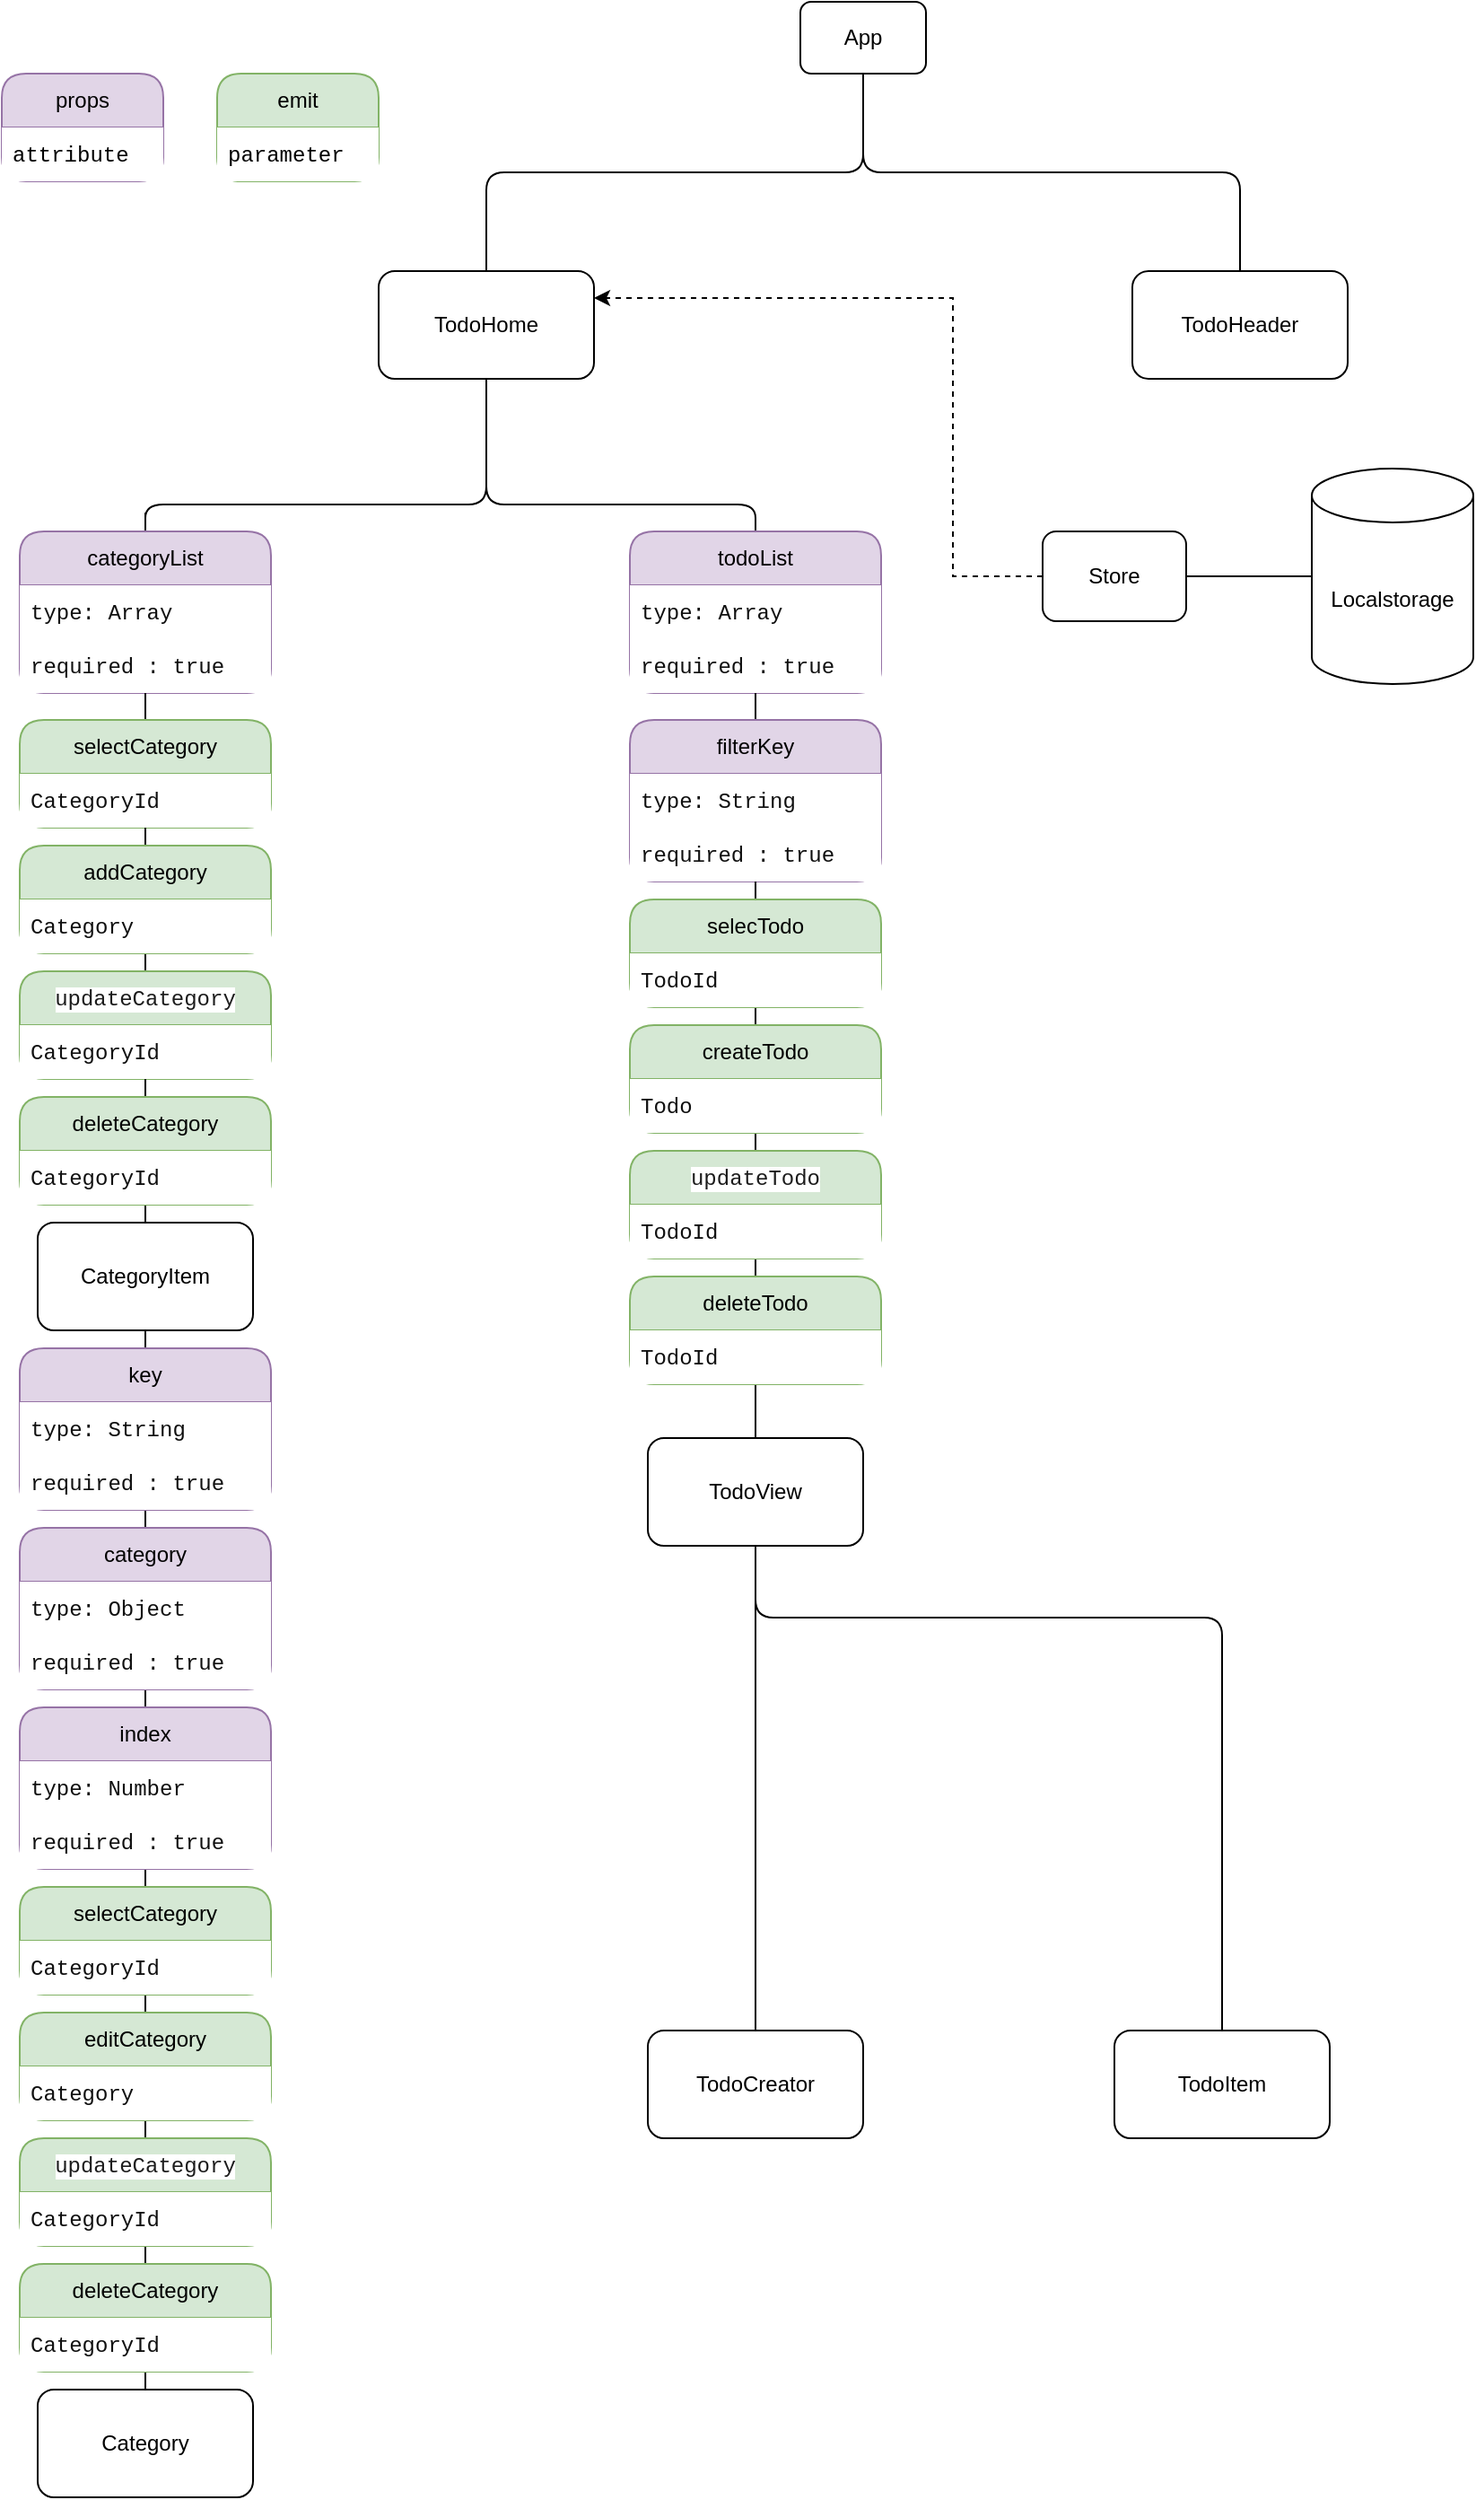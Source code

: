 <mxfile version="22.1.17" type="github">
  <diagram name="Page-1" id="5f0bae14-7c28-e335-631c-24af17079c00">
    <mxGraphModel dx="1122" dy="718" grid="1" gridSize="10" guides="1" tooltips="1" connect="1" arrows="1" fold="1" page="1" pageScale="1" pageWidth="1100" pageHeight="850" background="none" math="0" shadow="0">
      <root>
        <mxCell id="0" />
        <mxCell id="1" parent="0" />
        <mxCell id="CZvcMUB-1KZmVu1kyQ07-2" style="edgeStyle=orthogonalEdgeStyle;rounded=1;orthogonalLoop=1;jettySize=auto;html=1;exitX=0.5;exitY=1;exitDx=0;exitDy=0;entryX=0.5;entryY=0;entryDx=0;entryDy=0;curved=0;endArrow=none;endFill=0;" parent="1" source="CZvcMUB-1KZmVu1kyQ07-1" target="CZvcMUB-1KZmVu1kyQ07-3" edge="1">
          <mxGeometry relative="1" as="geometry">
            <mxPoint x="240" y="240" as="targetPoint" />
          </mxGeometry>
        </mxCell>
        <mxCell id="CZvcMUB-1KZmVu1kyQ07-5" style="edgeStyle=orthogonalEdgeStyle;rounded=1;orthogonalLoop=1;jettySize=auto;html=1;exitX=0.5;exitY=1;exitDx=0;exitDy=0;entryX=0.5;entryY=0;entryDx=0;entryDy=0;curved=0;endArrow=none;endFill=0;" parent="1" source="CZvcMUB-1KZmVu1kyQ07-1" target="CZvcMUB-1KZmVu1kyQ07-4" edge="1">
          <mxGeometry relative="1" as="geometry" />
        </mxCell>
        <mxCell id="CZvcMUB-1KZmVu1kyQ07-1" value="App" style="rounded=1;whiteSpace=wrap;html=1;" parent="1" vertex="1">
          <mxGeometry x="515" y="20" width="70" height="40" as="geometry" />
        </mxCell>
        <mxCell id="CZvcMUB-1KZmVu1kyQ07-8" style="edgeStyle=orthogonalEdgeStyle;rounded=1;orthogonalLoop=1;jettySize=auto;html=1;exitX=0.5;exitY=1;exitDx=0;exitDy=0;entryX=0.5;entryY=0;entryDx=0;entryDy=0;curved=0;endArrow=none;endFill=0;" parent="1" source="VJOSQtkL4jYSZ9m-MmTX-14" target="CZvcMUB-1KZmVu1kyQ07-6" edge="1">
          <mxGeometry relative="1" as="geometry">
            <Array as="points">
              <mxPoint x="150" y="300" />
            </Array>
          </mxGeometry>
        </mxCell>
        <mxCell id="CZvcMUB-1KZmVu1kyQ07-9" style="edgeStyle=orthogonalEdgeStyle;rounded=1;orthogonalLoop=1;jettySize=auto;html=1;exitX=0.5;exitY=1;exitDx=0;exitDy=0;entryX=0.5;entryY=0;entryDx=0;entryDy=0;curved=0;endArrow=none;endFill=0;" parent="1" source="VJOSQtkL4jYSZ9m-MmTX-48" target="CZvcMUB-1KZmVu1kyQ07-7" edge="1">
          <mxGeometry relative="1" as="geometry">
            <Array as="points">
              <mxPoint x="490" y="380" />
              <mxPoint x="490" y="380" />
            </Array>
          </mxGeometry>
        </mxCell>
        <mxCell id="CZvcMUB-1KZmVu1kyQ07-3" value="TodoHome" style="rounded=1;whiteSpace=wrap;html=1;" parent="1" vertex="1">
          <mxGeometry x="280" y="170" width="120" height="60" as="geometry" />
        </mxCell>
        <mxCell id="CZvcMUB-1KZmVu1kyQ07-4" value="TodoHeader" style="rounded=1;whiteSpace=wrap;html=1;" parent="1" vertex="1">
          <mxGeometry x="700" y="170" width="120" height="60" as="geometry" />
        </mxCell>
        <mxCell id="CZvcMUB-1KZmVu1kyQ07-11" style="edgeStyle=orthogonalEdgeStyle;rounded=1;orthogonalLoop=1;jettySize=auto;html=1;exitX=0.5;exitY=1;exitDx=0;exitDy=0;entryX=0.5;entryY=0;entryDx=0;entryDy=0;curved=0;endArrow=none;endFill=0;" parent="1" source="CZvcMUB-1KZmVu1kyQ07-6" target="CZvcMUB-1KZmVu1kyQ07-10" edge="1">
          <mxGeometry relative="1" as="geometry" />
        </mxCell>
        <mxCell id="CZvcMUB-1KZmVu1kyQ07-6" value="CategoryItem" style="rounded=1;whiteSpace=wrap;html=1;" parent="1" vertex="1">
          <mxGeometry x="90" y="700" width="120" height="60" as="geometry" />
        </mxCell>
        <mxCell id="CZvcMUB-1KZmVu1kyQ07-13" style="edgeStyle=orthogonalEdgeStyle;rounded=1;orthogonalLoop=1;jettySize=auto;html=1;exitX=0.5;exitY=1;exitDx=0;exitDy=0;curved=0;endArrow=none;endFill=0;" parent="1" source="CZvcMUB-1KZmVu1kyQ07-7" target="CZvcMUB-1KZmVu1kyQ07-12" edge="1">
          <mxGeometry relative="1" as="geometry" />
        </mxCell>
        <mxCell id="CZvcMUB-1KZmVu1kyQ07-15" style="edgeStyle=orthogonalEdgeStyle;rounded=1;orthogonalLoop=1;jettySize=auto;html=1;exitX=0.5;exitY=1;exitDx=0;exitDy=0;entryX=0.5;entryY=0;entryDx=0;entryDy=0;curved=0;endArrow=none;endFill=0;" parent="1" source="CZvcMUB-1KZmVu1kyQ07-7" target="CZvcMUB-1KZmVu1kyQ07-14" edge="1">
          <mxGeometry relative="1" as="geometry">
            <Array as="points">
              <mxPoint x="490" y="920" />
              <mxPoint x="750" y="920" />
            </Array>
          </mxGeometry>
        </mxCell>
        <mxCell id="CZvcMUB-1KZmVu1kyQ07-7" value="TodoView" style="rounded=1;whiteSpace=wrap;html=1;" parent="1" vertex="1">
          <mxGeometry x="430" y="820" width="120" height="60" as="geometry" />
        </mxCell>
        <mxCell id="CZvcMUB-1KZmVu1kyQ07-10" value="Category" style="rounded=1;whiteSpace=wrap;html=1;" parent="1" vertex="1">
          <mxGeometry x="90" y="1350" width="120" height="60" as="geometry" />
        </mxCell>
        <mxCell id="CZvcMUB-1KZmVu1kyQ07-12" value="TodoCreator" style="rounded=1;whiteSpace=wrap;html=1;" parent="1" vertex="1">
          <mxGeometry x="430" y="1150" width="120" height="60" as="geometry" />
        </mxCell>
        <mxCell id="CZvcMUB-1KZmVu1kyQ07-14" value="TodoItem" style="rounded=1;whiteSpace=wrap;html=1;" parent="1" vertex="1">
          <mxGeometry x="690" y="1150" width="120" height="60" as="geometry" />
        </mxCell>
        <mxCell id="VJOSQtkL4jYSZ9m-MmTX-60" style="edgeStyle=orthogonalEdgeStyle;rounded=0;orthogonalLoop=1;jettySize=auto;html=1;exitX=0;exitY=0.5;exitDx=0;exitDy=0;entryX=1;entryY=0.25;entryDx=0;entryDy=0;dashed=1;" edge="1" parent="1" source="VJOSQtkL4jYSZ9m-MmTX-3" target="CZvcMUB-1KZmVu1kyQ07-3">
          <mxGeometry relative="1" as="geometry">
            <Array as="points">
              <mxPoint x="600" y="340" />
              <mxPoint x="600" y="185" />
            </Array>
          </mxGeometry>
        </mxCell>
        <mxCell id="VJOSQtkL4jYSZ9m-MmTX-3" value="Store" style="rounded=1;whiteSpace=wrap;html=1;" vertex="1" parent="1">
          <mxGeometry x="650" y="315" width="80" height="50" as="geometry" />
        </mxCell>
        <mxCell id="VJOSQtkL4jYSZ9m-MmTX-4" value="Localstorage" style="shape=cylinder3;whiteSpace=wrap;html=1;boundedLbl=1;backgroundOutline=1;size=15;" vertex="1" parent="1">
          <mxGeometry x="800" y="280" width="90" height="120" as="geometry" />
        </mxCell>
        <mxCell id="VJOSQtkL4jYSZ9m-MmTX-6" style="edgeStyle=orthogonalEdgeStyle;rounded=0;orthogonalLoop=1;jettySize=auto;html=1;entryX=0;entryY=0.5;entryDx=0;entryDy=0;entryPerimeter=0;endArrow=none;endFill=0;" edge="1" parent="1" source="VJOSQtkL4jYSZ9m-MmTX-3" target="VJOSQtkL4jYSZ9m-MmTX-4">
          <mxGeometry relative="1" as="geometry" />
        </mxCell>
        <mxCell id="VJOSQtkL4jYSZ9m-MmTX-30" value="" style="edgeStyle=orthogonalEdgeStyle;rounded=1;orthogonalLoop=1;jettySize=auto;html=1;exitX=0.5;exitY=1;exitDx=0;exitDy=0;entryX=0.5;entryY=0;entryDx=0;entryDy=0;curved=0;endArrow=none;endFill=0;" edge="1" parent="1" source="CZvcMUB-1KZmVu1kyQ07-3" target="VJOSQtkL4jYSZ9m-MmTX-25">
          <mxGeometry relative="1" as="geometry">
            <Array as="points">
              <mxPoint x="340" y="300" />
            </Array>
            <mxPoint x="340" y="230" as="sourcePoint" />
            <mxPoint x="150" y="370" as="targetPoint" />
          </mxGeometry>
        </mxCell>
        <mxCell id="VJOSQtkL4jYSZ9m-MmTX-25" value="categoryList" style="swimlane;fontStyle=0;childLayout=stackLayout;horizontal=1;startSize=30;horizontalStack=0;resizeParent=1;resizeParentMax=0;resizeLast=0;collapsible=1;marginBottom=0;whiteSpace=wrap;html=1;rounded=1;fillColor=#e1d5e7;strokeColor=#9673a6;" vertex="1" parent="1">
          <mxGeometry x="80" y="315" width="140" height="90" as="geometry" />
        </mxCell>
        <mxCell id="VJOSQtkL4jYSZ9m-MmTX-26" value="&lt;div style=&quot;font-family: Menlo, Monaco, &amp;quot;Courier New&amp;quot;, monospace; line-height: 18px;&quot;&gt;&lt;font color=&quot;#0f0f0f&quot;&gt;type: Array&lt;/font&gt;&lt;/div&gt;" style="text;align=left;verticalAlign=middle;spacingLeft=4;spacingRight=4;overflow=hidden;points=[[0,0.5],[1,0.5]];portConstraint=eastwest;rotatable=0;whiteSpace=wrap;html=1;fillColor=default;" vertex="1" parent="VJOSQtkL4jYSZ9m-MmTX-25">
          <mxGeometry y="30" width="140" height="30" as="geometry" />
        </mxCell>
        <mxCell id="VJOSQtkL4jYSZ9m-MmTX-27" value="&lt;div style=&quot;font-family: Menlo, Monaco, &amp;quot;Courier New&amp;quot;, monospace; line-height: 18px;&quot;&gt;&lt;font color=&quot;#0f0f0f&quot;&gt;required : true&lt;/font&gt;&lt;/div&gt;" style="text;align=left;verticalAlign=middle;spacingLeft=4;spacingRight=4;overflow=hidden;points=[[0,0.5],[1,0.5]];portConstraint=eastwest;rotatable=0;whiteSpace=wrap;html=1;fillColor=default;" vertex="1" parent="VJOSQtkL4jYSZ9m-MmTX-25">
          <mxGeometry y="60" width="140" height="30" as="geometry" />
        </mxCell>
        <mxCell id="VJOSQtkL4jYSZ9m-MmTX-31" value="" style="edgeStyle=orthogonalEdgeStyle;rounded=1;orthogonalLoop=1;jettySize=auto;html=1;exitX=0.5;exitY=1;exitDx=0;exitDy=0;entryX=0.5;entryY=0;entryDx=0;entryDy=0;curved=0;endArrow=none;endFill=0;" edge="1" parent="1" source="VJOSQtkL4jYSZ9m-MmTX-25" target="VJOSQtkL4jYSZ9m-MmTX-23">
          <mxGeometry relative="1" as="geometry">
            <Array as="points" />
            <mxPoint x="150" y="405" as="sourcePoint" />
            <mxPoint x="150" y="710" as="targetPoint" />
          </mxGeometry>
        </mxCell>
        <mxCell id="VJOSQtkL4jYSZ9m-MmTX-23" value="selectCategory" style="swimlane;fontStyle=0;childLayout=stackLayout;horizontal=1;startSize=30;horizontalStack=0;resizeParent=1;resizeParentMax=0;resizeLast=0;collapsible=1;marginBottom=0;whiteSpace=wrap;html=1;rounded=1;fillColor=#d5e8d4;strokeColor=#82b366;" vertex="1" parent="1">
          <mxGeometry x="80" y="420" width="140" height="60" as="geometry" />
        </mxCell>
        <mxCell id="VJOSQtkL4jYSZ9m-MmTX-24" value="&lt;div style=&quot;font-family: Menlo, Monaco, &amp;quot;Courier New&amp;quot;, monospace; line-height: 18px;&quot;&gt;&lt;font style=&quot;&quot; color=&quot;#0f0f0f&quot;&gt;CategoryId&lt;/font&gt;&lt;/div&gt;" style="text;align=left;verticalAlign=middle;spacingLeft=4;spacingRight=4;overflow=hidden;points=[[0,0.5],[1,0.5]];portConstraint=eastwest;rotatable=0;whiteSpace=wrap;html=1;fillColor=default;" vertex="1" parent="VJOSQtkL4jYSZ9m-MmTX-23">
          <mxGeometry y="30" width="140" height="30" as="geometry" />
        </mxCell>
        <mxCell id="VJOSQtkL4jYSZ9m-MmTX-32" value="" style="edgeStyle=orthogonalEdgeStyle;rounded=1;orthogonalLoop=1;jettySize=auto;html=1;exitX=0.5;exitY=1;exitDx=0;exitDy=0;entryX=0.5;entryY=0;entryDx=0;entryDy=0;curved=0;endArrow=none;endFill=0;" edge="1" parent="1" source="VJOSQtkL4jYSZ9m-MmTX-23" target="VJOSQtkL4jYSZ9m-MmTX-21">
          <mxGeometry relative="1" as="geometry">
            <Array as="points" />
            <mxPoint x="150" y="485" as="sourcePoint" />
            <mxPoint x="150" y="710" as="targetPoint" />
          </mxGeometry>
        </mxCell>
        <mxCell id="VJOSQtkL4jYSZ9m-MmTX-21" value="&lt;div style=&quot;font-family: Menlo, Monaco, &amp;quot;Courier New&amp;quot;, monospace; line-height: 18px;&quot;&gt;&lt;font style=&quot;background-color: rgb(255, 255, 255);&quot; color=&quot;#1c1c1c&quot;&gt;updateCategory&lt;/font&gt;&lt;/div&gt;" style="swimlane;fontStyle=0;childLayout=stackLayout;horizontal=1;startSize=30;horizontalStack=0;resizeParent=1;resizeParentMax=0;resizeLast=0;collapsible=1;marginBottom=0;whiteSpace=wrap;html=1;rounded=1;fillColor=#d5e8d4;strokeColor=#82b366;" vertex="1" parent="1">
          <mxGeometry x="80" y="560" width="140" height="60" as="geometry" />
        </mxCell>
        <mxCell id="VJOSQtkL4jYSZ9m-MmTX-22" value="&lt;div style=&quot;font-family: Menlo, Monaco, &amp;quot;Courier New&amp;quot;, monospace; line-height: 18px;&quot;&gt;&lt;font style=&quot;&quot; color=&quot;#0f0f0f&quot;&gt;CategoryId&lt;/font&gt;&lt;/div&gt;" style="text;align=left;verticalAlign=middle;spacingLeft=4;spacingRight=4;overflow=hidden;points=[[0,0.5],[1,0.5]];portConstraint=eastwest;rotatable=0;whiteSpace=wrap;html=1;fillColor=default;" vertex="1" parent="VJOSQtkL4jYSZ9m-MmTX-21">
          <mxGeometry y="30" width="140" height="30" as="geometry" />
        </mxCell>
        <mxCell id="VJOSQtkL4jYSZ9m-MmTX-33" value="" style="edgeStyle=orthogonalEdgeStyle;rounded=1;orthogonalLoop=1;jettySize=auto;html=1;exitX=0.5;exitY=1;exitDx=0;exitDy=0;entryX=0.5;entryY=0;entryDx=0;entryDy=0;curved=0;endArrow=none;endFill=0;" edge="1" parent="1" source="VJOSQtkL4jYSZ9m-MmTX-21" target="VJOSQtkL4jYSZ9m-MmTX-14">
          <mxGeometry relative="1" as="geometry">
            <Array as="points" />
            <mxPoint x="150" y="570" as="sourcePoint" />
            <mxPoint x="150" y="710" as="targetPoint" />
          </mxGeometry>
        </mxCell>
        <mxCell id="VJOSQtkL4jYSZ9m-MmTX-14" value="deleteCategory" style="swimlane;fontStyle=0;childLayout=stackLayout;horizontal=1;startSize=30;horizontalStack=0;resizeParent=1;resizeParentMax=0;resizeLast=0;collapsible=1;marginBottom=0;whiteSpace=wrap;html=1;rounded=1;fillColor=#d5e8d4;strokeColor=#82b366;" vertex="1" parent="1">
          <mxGeometry x="80" y="630" width="140" height="60" as="geometry" />
        </mxCell>
        <mxCell id="VJOSQtkL4jYSZ9m-MmTX-15" value="&lt;div style=&quot;font-family: Menlo, Monaco, &amp;quot;Courier New&amp;quot;, monospace; line-height: 18px;&quot;&gt;&lt;font style=&quot;&quot; color=&quot;#0f0f0f&quot;&gt;CategoryId&lt;/font&gt;&lt;/div&gt;" style="text;align=left;verticalAlign=middle;spacingLeft=4;spacingRight=4;overflow=hidden;points=[[0,0.5],[1,0.5]];portConstraint=eastwest;rotatable=0;whiteSpace=wrap;html=1;fillColor=default;" vertex="1" parent="VJOSQtkL4jYSZ9m-MmTX-14">
          <mxGeometry y="30" width="140" height="30" as="geometry" />
        </mxCell>
        <mxCell id="VJOSQtkL4jYSZ9m-MmTX-34" value="props" style="swimlane;fontStyle=0;childLayout=stackLayout;horizontal=1;startSize=30;horizontalStack=0;resizeParent=1;resizeParentMax=0;resizeLast=0;collapsible=1;marginBottom=0;whiteSpace=wrap;html=1;rounded=1;fillColor=#e1d5e7;strokeColor=#9673a6;" vertex="1" parent="1">
          <mxGeometry x="70" y="60" width="90" height="60" as="geometry" />
        </mxCell>
        <mxCell id="VJOSQtkL4jYSZ9m-MmTX-35" value="&lt;div style=&quot;font-family: Menlo, Monaco, &amp;quot;Courier New&amp;quot;, monospace; line-height: 18px;&quot;&gt;attribute&lt;/div&gt;" style="text;align=left;verticalAlign=middle;spacingLeft=4;spacingRight=4;overflow=hidden;points=[[0,0.5],[1,0.5]];portConstraint=eastwest;rotatable=0;whiteSpace=wrap;html=1;fillColor=default;" vertex="1" parent="VJOSQtkL4jYSZ9m-MmTX-34">
          <mxGeometry y="30" width="90" height="30" as="geometry" />
        </mxCell>
        <mxCell id="VJOSQtkL4jYSZ9m-MmTX-37" value="emit" style="swimlane;fontStyle=0;childLayout=stackLayout;horizontal=1;startSize=30;horizontalStack=0;resizeParent=1;resizeParentMax=0;resizeLast=0;collapsible=1;marginBottom=0;whiteSpace=wrap;html=1;rounded=1;fillColor=#d5e8d4;strokeColor=#82b366;" vertex="1" parent="1">
          <mxGeometry x="190" y="60" width="90" height="60" as="geometry" />
        </mxCell>
        <mxCell id="VJOSQtkL4jYSZ9m-MmTX-38" value="&lt;div style=&quot;font-family: Menlo, Monaco, &amp;quot;Courier New&amp;quot;, monospace; line-height: 18px;&quot;&gt;parameter&lt;/div&gt;" style="text;align=left;verticalAlign=middle;spacingLeft=4;spacingRight=4;overflow=hidden;points=[[0,0.5],[1,0.5]];portConstraint=eastwest;rotatable=0;whiteSpace=wrap;html=1;fillColor=default;" vertex="1" parent="VJOSQtkL4jYSZ9m-MmTX-37">
          <mxGeometry y="30" width="90" height="30" as="geometry" />
        </mxCell>
        <mxCell id="VJOSQtkL4jYSZ9m-MmTX-42" value="" style="edgeStyle=orthogonalEdgeStyle;rounded=1;orthogonalLoop=1;jettySize=auto;html=1;exitX=0.5;exitY=1;exitDx=0;exitDy=0;entryX=0.5;entryY=0;entryDx=0;entryDy=0;curved=0;endArrow=none;endFill=0;" edge="1" parent="1" source="CZvcMUB-1KZmVu1kyQ07-3" target="VJOSQtkL4jYSZ9m-MmTX-39">
          <mxGeometry relative="1" as="geometry">
            <mxPoint x="340" y="230" as="sourcePoint" />
            <mxPoint x="490" y="670" as="targetPoint" />
            <Array as="points">
              <mxPoint x="340" y="300" />
              <mxPoint x="490" y="300" />
            </Array>
          </mxGeometry>
        </mxCell>
        <mxCell id="VJOSQtkL4jYSZ9m-MmTX-39" value="todoList" style="swimlane;fontStyle=0;childLayout=stackLayout;horizontal=1;startSize=30;horizontalStack=0;resizeParent=1;resizeParentMax=0;resizeLast=0;collapsible=1;marginBottom=0;whiteSpace=wrap;html=1;rounded=1;fillColor=#e1d5e7;strokeColor=#9673a6;" vertex="1" parent="1">
          <mxGeometry x="420" y="315" width="140" height="90" as="geometry" />
        </mxCell>
        <mxCell id="VJOSQtkL4jYSZ9m-MmTX-40" value="&lt;div style=&quot;font-family: Menlo, Monaco, &amp;quot;Courier New&amp;quot;, monospace; line-height: 18px;&quot;&gt;&lt;font color=&quot;#0f0f0f&quot;&gt;type: Array&lt;/font&gt;&lt;/div&gt;" style="text;align=left;verticalAlign=middle;spacingLeft=4;spacingRight=4;overflow=hidden;points=[[0,0.5],[1,0.5]];portConstraint=eastwest;rotatable=0;whiteSpace=wrap;html=1;fillColor=default;" vertex="1" parent="VJOSQtkL4jYSZ9m-MmTX-39">
          <mxGeometry y="30" width="140" height="30" as="geometry" />
        </mxCell>
        <mxCell id="VJOSQtkL4jYSZ9m-MmTX-41" value="&lt;div style=&quot;font-family: Menlo, Monaco, &amp;quot;Courier New&amp;quot;, monospace; line-height: 18px;&quot;&gt;&lt;font color=&quot;#0f0f0f&quot;&gt;required : true&lt;/font&gt;&lt;/div&gt;" style="text;align=left;verticalAlign=middle;spacingLeft=4;spacingRight=4;overflow=hidden;points=[[0,0.5],[1,0.5]];portConstraint=eastwest;rotatable=0;whiteSpace=wrap;html=1;fillColor=default;" vertex="1" parent="VJOSQtkL4jYSZ9m-MmTX-39">
          <mxGeometry y="60" width="140" height="30" as="geometry" />
        </mxCell>
        <mxCell id="VJOSQtkL4jYSZ9m-MmTX-47" value="" style="edgeStyle=orthogonalEdgeStyle;rounded=1;orthogonalLoop=1;jettySize=auto;html=1;exitX=0.5;exitY=1;exitDx=0;exitDy=0;entryX=0.5;entryY=0;entryDx=0;entryDy=0;curved=0;endArrow=none;endFill=0;" edge="1" parent="1" source="VJOSQtkL4jYSZ9m-MmTX-39" target="VJOSQtkL4jYSZ9m-MmTX-44">
          <mxGeometry relative="1" as="geometry">
            <mxPoint x="490" y="405" as="sourcePoint" />
            <mxPoint x="490" y="670" as="targetPoint" />
            <Array as="points" />
          </mxGeometry>
        </mxCell>
        <mxCell id="VJOSQtkL4jYSZ9m-MmTX-44" value="filterKey" style="swimlane;fontStyle=0;childLayout=stackLayout;horizontal=1;startSize=30;horizontalStack=0;resizeParent=1;resizeParentMax=0;resizeLast=0;collapsible=1;marginBottom=0;whiteSpace=wrap;html=1;rounded=1;fillColor=#e1d5e7;strokeColor=#9673a6;" vertex="1" parent="1">
          <mxGeometry x="420" y="420" width="140" height="90" as="geometry" />
        </mxCell>
        <mxCell id="VJOSQtkL4jYSZ9m-MmTX-45" value="&lt;div style=&quot;font-family: Menlo, Monaco, &amp;quot;Courier New&amp;quot;, monospace; line-height: 18px;&quot;&gt;&lt;font color=&quot;#0f0f0f&quot;&gt;type: String&lt;/font&gt;&lt;/div&gt;" style="text;align=left;verticalAlign=middle;spacingLeft=4;spacingRight=4;overflow=hidden;points=[[0,0.5],[1,0.5]];portConstraint=eastwest;rotatable=0;whiteSpace=wrap;html=1;fillColor=default;" vertex="1" parent="VJOSQtkL4jYSZ9m-MmTX-44">
          <mxGeometry y="30" width="140" height="30" as="geometry" />
        </mxCell>
        <mxCell id="VJOSQtkL4jYSZ9m-MmTX-46" value="&lt;div style=&quot;font-family: Menlo, Monaco, &amp;quot;Courier New&amp;quot;, monospace; line-height: 18px;&quot;&gt;&lt;font color=&quot;#0f0f0f&quot;&gt;required : true&lt;/font&gt;&lt;/div&gt;" style="text;align=left;verticalAlign=middle;spacingLeft=4;spacingRight=4;overflow=hidden;points=[[0,0.5],[1,0.5]];portConstraint=eastwest;rotatable=0;whiteSpace=wrap;html=1;fillColor=default;" vertex="1" parent="VJOSQtkL4jYSZ9m-MmTX-44">
          <mxGeometry y="60" width="140" height="30" as="geometry" />
        </mxCell>
        <mxCell id="VJOSQtkL4jYSZ9m-MmTX-50" value="&lt;div style=&quot;font-family: Menlo, Monaco, &amp;quot;Courier New&amp;quot;, monospace; line-height: 18px;&quot;&gt;&lt;font style=&quot;background-color: rgb(255, 255, 255);&quot; color=&quot;#1c1c1c&quot;&gt;updateTodo&lt;/font&gt;&lt;/div&gt;" style="swimlane;fontStyle=0;childLayout=stackLayout;horizontal=1;startSize=30;horizontalStack=0;resizeParent=1;resizeParentMax=0;resizeLast=0;collapsible=1;marginBottom=0;whiteSpace=wrap;html=1;rounded=1;fillColor=#d5e8d4;strokeColor=#82b366;" vertex="1" parent="1">
          <mxGeometry x="420" y="660" width="140" height="60" as="geometry" />
        </mxCell>
        <mxCell id="VJOSQtkL4jYSZ9m-MmTX-51" value="&lt;div style=&quot;font-family: Menlo, Monaco, &amp;quot;Courier New&amp;quot;, monospace; line-height: 18px;&quot;&gt;&lt;font style=&quot;&quot; color=&quot;#0f0f0f&quot;&gt;TodoId&lt;/font&gt;&lt;/div&gt;" style="text;align=left;verticalAlign=middle;spacingLeft=4;spacingRight=4;overflow=hidden;points=[[0,0.5],[1,0.5]];portConstraint=eastwest;rotatable=0;whiteSpace=wrap;html=1;fillColor=default;" vertex="1" parent="VJOSQtkL4jYSZ9m-MmTX-50">
          <mxGeometry y="30" width="140" height="30" as="geometry" />
        </mxCell>
        <mxCell id="VJOSQtkL4jYSZ9m-MmTX-52" value="deleteTodo" style="swimlane;fontStyle=0;childLayout=stackLayout;horizontal=1;startSize=30;horizontalStack=0;resizeParent=1;resizeParentMax=0;resizeLast=0;collapsible=1;marginBottom=0;whiteSpace=wrap;html=1;rounded=1;fillColor=#d5e8d4;strokeColor=#82b366;" vertex="1" parent="1">
          <mxGeometry x="420" y="730" width="140" height="60" as="geometry" />
        </mxCell>
        <mxCell id="VJOSQtkL4jYSZ9m-MmTX-53" value="&lt;div style=&quot;font-family: Menlo, Monaco, &amp;quot;Courier New&amp;quot;, monospace; line-height: 18px;&quot;&gt;&lt;font style=&quot;&quot; color=&quot;#0f0f0f&quot;&gt;TodoId&lt;/font&gt;&lt;/div&gt;" style="text;align=left;verticalAlign=middle;spacingLeft=4;spacingRight=4;overflow=hidden;points=[[0,0.5],[1,0.5]];portConstraint=eastwest;rotatable=0;whiteSpace=wrap;html=1;fillColor=default;" vertex="1" parent="VJOSQtkL4jYSZ9m-MmTX-52">
          <mxGeometry y="30" width="140" height="30" as="geometry" />
        </mxCell>
        <mxCell id="VJOSQtkL4jYSZ9m-MmTX-54" value="" style="edgeStyle=orthogonalEdgeStyle;rounded=1;orthogonalLoop=1;jettySize=auto;html=1;exitX=0.5;exitY=1;exitDx=0;exitDy=0;entryX=0.5;entryY=0;entryDx=0;entryDy=0;curved=0;endArrow=none;endFill=0;" edge="1" parent="1" source="VJOSQtkL4jYSZ9m-MmTX-44" target="VJOSQtkL4jYSZ9m-MmTX-48">
          <mxGeometry relative="1" as="geometry">
            <mxPoint x="490" y="515" as="sourcePoint" />
            <mxPoint x="490" y="810" as="targetPoint" />
            <Array as="points" />
          </mxGeometry>
        </mxCell>
        <mxCell id="VJOSQtkL4jYSZ9m-MmTX-48" value="selecTodo" style="swimlane;fontStyle=0;childLayout=stackLayout;horizontal=1;startSize=30;horizontalStack=0;resizeParent=1;resizeParentMax=0;resizeLast=0;collapsible=1;marginBottom=0;whiteSpace=wrap;html=1;rounded=1;fillColor=#d5e8d4;strokeColor=#82b366;" vertex="1" parent="1">
          <mxGeometry x="420" y="520" width="140" height="60" as="geometry" />
        </mxCell>
        <mxCell id="VJOSQtkL4jYSZ9m-MmTX-49" value="&lt;div style=&quot;font-family: Menlo, Monaco, &amp;quot;Courier New&amp;quot;, monospace; line-height: 18px;&quot;&gt;&lt;font style=&quot;&quot; color=&quot;#0f0f0f&quot;&gt;TodoId&lt;/font&gt;&lt;/div&gt;" style="text;align=left;verticalAlign=middle;spacingLeft=4;spacingRight=4;overflow=hidden;points=[[0,0.5],[1,0.5]];portConstraint=eastwest;rotatable=0;whiteSpace=wrap;html=1;fillColor=default;" vertex="1" parent="VJOSQtkL4jYSZ9m-MmTX-48">
          <mxGeometry y="30" width="140" height="30" as="geometry" />
        </mxCell>
        <mxCell id="VJOSQtkL4jYSZ9m-MmTX-55" value="createTodo" style="swimlane;fontStyle=0;childLayout=stackLayout;horizontal=1;startSize=30;horizontalStack=0;resizeParent=1;resizeParentMax=0;resizeLast=0;collapsible=1;marginBottom=0;whiteSpace=wrap;html=1;rounded=1;fillColor=#d5e8d4;strokeColor=#82b366;" vertex="1" parent="1">
          <mxGeometry x="420" y="590" width="140" height="60" as="geometry" />
        </mxCell>
        <mxCell id="VJOSQtkL4jYSZ9m-MmTX-56" value="&lt;div style=&quot;font-family: Menlo, Monaco, &amp;quot;Courier New&amp;quot;, monospace; line-height: 18px;&quot;&gt;&lt;font style=&quot;&quot; color=&quot;#0f0f0f&quot;&gt;Todo&lt;/font&gt;&lt;/div&gt;" style="text;align=left;verticalAlign=middle;spacingLeft=4;spacingRight=4;overflow=hidden;points=[[0,0.5],[1,0.5]];portConstraint=eastwest;rotatable=0;whiteSpace=wrap;html=1;fillColor=default;" vertex="1" parent="VJOSQtkL4jYSZ9m-MmTX-55">
          <mxGeometry y="30" width="140" height="30" as="geometry" />
        </mxCell>
        <mxCell id="VJOSQtkL4jYSZ9m-MmTX-57" value="addCategory" style="swimlane;fontStyle=0;childLayout=stackLayout;horizontal=1;startSize=30;horizontalStack=0;resizeParent=1;resizeParentMax=0;resizeLast=0;collapsible=1;marginBottom=0;whiteSpace=wrap;html=1;rounded=1;fillColor=#d5e8d4;strokeColor=#82b366;" vertex="1" parent="1">
          <mxGeometry x="80" y="490" width="140" height="60" as="geometry" />
        </mxCell>
        <mxCell id="VJOSQtkL4jYSZ9m-MmTX-58" value="&lt;div style=&quot;font-family: Menlo, Monaco, &amp;quot;Courier New&amp;quot;, monospace; line-height: 18px;&quot;&gt;&lt;font style=&quot;&quot; color=&quot;#0f0f0f&quot;&gt;Category&lt;/font&gt;&lt;/div&gt;" style="text;align=left;verticalAlign=middle;spacingLeft=4;spacingRight=4;overflow=hidden;points=[[0,0.5],[1,0.5]];portConstraint=eastwest;rotatable=0;whiteSpace=wrap;html=1;fillColor=default;" vertex="1" parent="VJOSQtkL4jYSZ9m-MmTX-57">
          <mxGeometry y="30" width="140" height="30" as="geometry" />
        </mxCell>
        <mxCell id="VJOSQtkL4jYSZ9m-MmTX-61" value="selectCategory" style="swimlane;fontStyle=0;childLayout=stackLayout;horizontal=1;startSize=30;horizontalStack=0;resizeParent=1;resizeParentMax=0;resizeLast=0;collapsible=1;marginBottom=0;whiteSpace=wrap;html=1;rounded=1;fillColor=#d5e8d4;strokeColor=#82b366;" vertex="1" parent="1">
          <mxGeometry x="80" y="1070" width="140" height="60" as="geometry" />
        </mxCell>
        <mxCell id="VJOSQtkL4jYSZ9m-MmTX-62" value="&lt;div style=&quot;font-family: Menlo, Monaco, &amp;quot;Courier New&amp;quot;, monospace; line-height: 18px;&quot;&gt;&lt;font style=&quot;&quot; color=&quot;#0f0f0f&quot;&gt;CategoryId&lt;/font&gt;&lt;/div&gt;" style="text;align=left;verticalAlign=middle;spacingLeft=4;spacingRight=4;overflow=hidden;points=[[0,0.5],[1,0.5]];portConstraint=eastwest;rotatable=0;whiteSpace=wrap;html=1;fillColor=default;" vertex="1" parent="VJOSQtkL4jYSZ9m-MmTX-61">
          <mxGeometry y="30" width="140" height="30" as="geometry" />
        </mxCell>
        <mxCell id="VJOSQtkL4jYSZ9m-MmTX-63" value="&lt;div style=&quot;font-family: Menlo, Monaco, &amp;quot;Courier New&amp;quot;, monospace; line-height: 18px;&quot;&gt;&lt;font style=&quot;background-color: rgb(255, 255, 255);&quot; color=&quot;#1c1c1c&quot;&gt;updateCategory&lt;/font&gt;&lt;/div&gt;" style="swimlane;fontStyle=0;childLayout=stackLayout;horizontal=1;startSize=30;horizontalStack=0;resizeParent=1;resizeParentMax=0;resizeLast=0;collapsible=1;marginBottom=0;whiteSpace=wrap;html=1;rounded=1;fillColor=#d5e8d4;strokeColor=#82b366;" vertex="1" parent="1">
          <mxGeometry x="80" y="1210" width="140" height="60" as="geometry" />
        </mxCell>
        <mxCell id="VJOSQtkL4jYSZ9m-MmTX-64" value="&lt;div style=&quot;font-family: Menlo, Monaco, &amp;quot;Courier New&amp;quot;, monospace; line-height: 18px;&quot;&gt;&lt;font style=&quot;&quot; color=&quot;#0f0f0f&quot;&gt;CategoryId&lt;/font&gt;&lt;/div&gt;" style="text;align=left;verticalAlign=middle;spacingLeft=4;spacingRight=4;overflow=hidden;points=[[0,0.5],[1,0.5]];portConstraint=eastwest;rotatable=0;whiteSpace=wrap;html=1;fillColor=default;" vertex="1" parent="VJOSQtkL4jYSZ9m-MmTX-63">
          <mxGeometry y="30" width="140" height="30" as="geometry" />
        </mxCell>
        <mxCell id="VJOSQtkL4jYSZ9m-MmTX-65" value="deleteCategory" style="swimlane;fontStyle=0;childLayout=stackLayout;horizontal=1;startSize=30;horizontalStack=0;resizeParent=1;resizeParentMax=0;resizeLast=0;collapsible=1;marginBottom=0;whiteSpace=wrap;html=1;rounded=1;fillColor=#d5e8d4;strokeColor=#82b366;" vertex="1" parent="1">
          <mxGeometry x="80" y="1280" width="140" height="60" as="geometry" />
        </mxCell>
        <mxCell id="VJOSQtkL4jYSZ9m-MmTX-66" value="&lt;div style=&quot;font-family: Menlo, Monaco, &amp;quot;Courier New&amp;quot;, monospace; line-height: 18px;&quot;&gt;&lt;font style=&quot;&quot; color=&quot;#0f0f0f&quot;&gt;CategoryId&lt;/font&gt;&lt;/div&gt;" style="text;align=left;verticalAlign=middle;spacingLeft=4;spacingRight=4;overflow=hidden;points=[[0,0.5],[1,0.5]];portConstraint=eastwest;rotatable=0;whiteSpace=wrap;html=1;fillColor=default;" vertex="1" parent="VJOSQtkL4jYSZ9m-MmTX-65">
          <mxGeometry y="30" width="140" height="30" as="geometry" />
        </mxCell>
        <mxCell id="VJOSQtkL4jYSZ9m-MmTX-67" value="editCategory" style="swimlane;fontStyle=0;childLayout=stackLayout;horizontal=1;startSize=30;horizontalStack=0;resizeParent=1;resizeParentMax=0;resizeLast=0;collapsible=1;marginBottom=0;whiteSpace=wrap;html=1;rounded=1;fillColor=#d5e8d4;strokeColor=#82b366;" vertex="1" parent="1">
          <mxGeometry x="80" y="1140" width="140" height="60" as="geometry" />
        </mxCell>
        <mxCell id="VJOSQtkL4jYSZ9m-MmTX-68" value="&lt;div style=&quot;font-family: Menlo, Monaco, &amp;quot;Courier New&amp;quot;, monospace; line-height: 18px;&quot;&gt;&lt;font style=&quot;&quot; color=&quot;#0f0f0f&quot;&gt;Category&lt;/font&gt;&lt;/div&gt;" style="text;align=left;verticalAlign=middle;spacingLeft=4;spacingRight=4;overflow=hidden;points=[[0,0.5],[1,0.5]];portConstraint=eastwest;rotatable=0;whiteSpace=wrap;html=1;fillColor=default;" vertex="1" parent="VJOSQtkL4jYSZ9m-MmTX-67">
          <mxGeometry y="30" width="140" height="30" as="geometry" />
        </mxCell>
        <mxCell id="VJOSQtkL4jYSZ9m-MmTX-69" value="key" style="swimlane;fontStyle=0;childLayout=stackLayout;horizontal=1;startSize=30;horizontalStack=0;resizeParent=1;resizeParentMax=0;resizeLast=0;collapsible=1;marginBottom=0;whiteSpace=wrap;html=1;rounded=1;fillColor=#e1d5e7;strokeColor=#9673a6;" vertex="1" parent="1">
          <mxGeometry x="80" y="770" width="140" height="90" as="geometry" />
        </mxCell>
        <mxCell id="VJOSQtkL4jYSZ9m-MmTX-70" value="&lt;div style=&quot;font-family: Menlo, Monaco, &amp;quot;Courier New&amp;quot;, monospace; line-height: 18px;&quot;&gt;&lt;font color=&quot;#0f0f0f&quot;&gt;type: String&lt;/font&gt;&lt;/div&gt;" style="text;align=left;verticalAlign=middle;spacingLeft=4;spacingRight=4;overflow=hidden;points=[[0,0.5],[1,0.5]];portConstraint=eastwest;rotatable=0;whiteSpace=wrap;html=1;fillColor=default;" vertex="1" parent="VJOSQtkL4jYSZ9m-MmTX-69">
          <mxGeometry y="30" width="140" height="30" as="geometry" />
        </mxCell>
        <mxCell id="VJOSQtkL4jYSZ9m-MmTX-71" value="&lt;div style=&quot;font-family: Menlo, Monaco, &amp;quot;Courier New&amp;quot;, monospace; line-height: 18px;&quot;&gt;&lt;font color=&quot;#0f0f0f&quot;&gt;required : true&lt;/font&gt;&lt;/div&gt;" style="text;align=left;verticalAlign=middle;spacingLeft=4;spacingRight=4;overflow=hidden;points=[[0,0.5],[1,0.5]];portConstraint=eastwest;rotatable=0;whiteSpace=wrap;html=1;fillColor=default;" vertex="1" parent="VJOSQtkL4jYSZ9m-MmTX-69">
          <mxGeometry y="60" width="140" height="30" as="geometry" />
        </mxCell>
        <mxCell id="VJOSQtkL4jYSZ9m-MmTX-72" value="category" style="swimlane;fontStyle=0;childLayout=stackLayout;horizontal=1;startSize=30;horizontalStack=0;resizeParent=1;resizeParentMax=0;resizeLast=0;collapsible=1;marginBottom=0;whiteSpace=wrap;html=1;rounded=1;fillColor=#e1d5e7;strokeColor=#9673a6;" vertex="1" parent="1">
          <mxGeometry x="80" y="870" width="140" height="90" as="geometry" />
        </mxCell>
        <mxCell id="VJOSQtkL4jYSZ9m-MmTX-73" value="&lt;div style=&quot;font-family: Menlo, Monaco, &amp;quot;Courier New&amp;quot;, monospace; line-height: 18px;&quot;&gt;&lt;font color=&quot;#0f0f0f&quot;&gt;type: Object&lt;/font&gt;&lt;/div&gt;" style="text;align=left;verticalAlign=middle;spacingLeft=4;spacingRight=4;overflow=hidden;points=[[0,0.5],[1,0.5]];portConstraint=eastwest;rotatable=0;whiteSpace=wrap;html=1;fillColor=default;" vertex="1" parent="VJOSQtkL4jYSZ9m-MmTX-72">
          <mxGeometry y="30" width="140" height="30" as="geometry" />
        </mxCell>
        <mxCell id="VJOSQtkL4jYSZ9m-MmTX-74" value="&lt;div style=&quot;font-family: Menlo, Monaco, &amp;quot;Courier New&amp;quot;, monospace; line-height: 18px;&quot;&gt;&lt;font color=&quot;#0f0f0f&quot;&gt;required : true&lt;/font&gt;&lt;/div&gt;" style="text;align=left;verticalAlign=middle;spacingLeft=4;spacingRight=4;overflow=hidden;points=[[0,0.5],[1,0.5]];portConstraint=eastwest;rotatable=0;whiteSpace=wrap;html=1;fillColor=default;" vertex="1" parent="VJOSQtkL4jYSZ9m-MmTX-72">
          <mxGeometry y="60" width="140" height="30" as="geometry" />
        </mxCell>
        <mxCell id="VJOSQtkL4jYSZ9m-MmTX-75" value="index" style="swimlane;fontStyle=0;childLayout=stackLayout;horizontal=1;startSize=30;horizontalStack=0;resizeParent=1;resizeParentMax=0;resizeLast=0;collapsible=1;marginBottom=0;whiteSpace=wrap;html=1;rounded=1;fillColor=#e1d5e7;strokeColor=#9673a6;" vertex="1" parent="1">
          <mxGeometry x="80" y="970" width="140" height="90" as="geometry" />
        </mxCell>
        <mxCell id="VJOSQtkL4jYSZ9m-MmTX-76" value="&lt;div style=&quot;font-family: Menlo, Monaco, &amp;quot;Courier New&amp;quot;, monospace; line-height: 18px;&quot;&gt;&lt;font color=&quot;#0f0f0f&quot;&gt;type: Number&lt;/font&gt;&lt;/div&gt;" style="text;align=left;verticalAlign=middle;spacingLeft=4;spacingRight=4;overflow=hidden;points=[[0,0.5],[1,0.5]];portConstraint=eastwest;rotatable=0;whiteSpace=wrap;html=1;fillColor=default;" vertex="1" parent="VJOSQtkL4jYSZ9m-MmTX-75">
          <mxGeometry y="30" width="140" height="30" as="geometry" />
        </mxCell>
        <mxCell id="VJOSQtkL4jYSZ9m-MmTX-77" value="&lt;div style=&quot;font-family: Menlo, Monaco, &amp;quot;Courier New&amp;quot;, monospace; line-height: 18px;&quot;&gt;&lt;font color=&quot;#0f0f0f&quot;&gt;required : true&lt;/font&gt;&lt;/div&gt;" style="text;align=left;verticalAlign=middle;spacingLeft=4;spacingRight=4;overflow=hidden;points=[[0,0.5],[1,0.5]];portConstraint=eastwest;rotatable=0;whiteSpace=wrap;html=1;fillColor=default;" vertex="1" parent="VJOSQtkL4jYSZ9m-MmTX-75">
          <mxGeometry y="60" width="140" height="30" as="geometry" />
        </mxCell>
      </root>
    </mxGraphModel>
  </diagram>
</mxfile>
